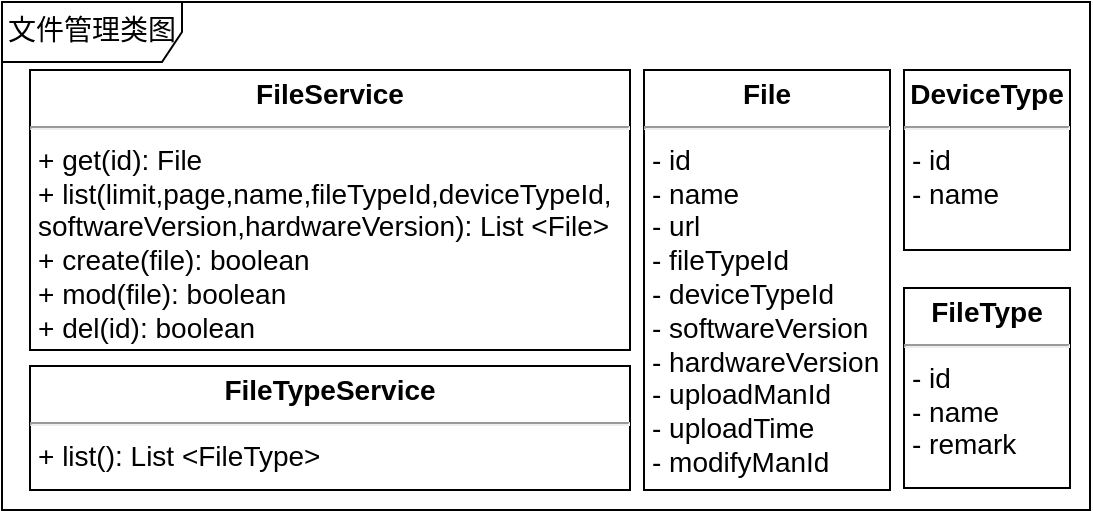 <mxfile version="10.6.7" type="github"><diagram id="gnV-GOPfLrobz5uMPDvQ" name="ÃÂ§ÃÂ¬ÃÂ¬ 1 ÃÂ©ÃÂ¡ÃÂµ"><mxGraphModel dx="1007" dy="579" grid="1" gridSize="10" guides="1" tooltips="1" connect="1" arrows="1" fold="1" page="1" pageScale="1" pageWidth="850" pageHeight="1100" math="0" shadow="0"><root><mxCell id="0"/><mxCell id="1" parent="0"/><mxCell id="2KOzH4CsE0ct0_GWBmL0-1" value="文件管理类图" style="shape=umlFrame;whiteSpace=wrap;html=1;rounded=0;shadow=0;comic=0;labelBackgroundColor=none;strokeColor=#000000;strokeWidth=1;fillColor=#ffffff;fontFamily=Verdana;fontSize=14;fontColor=#000000;align=center;width=90;height=30;" parent="1" vertex="1"><mxGeometry x="46" y="56" width="544" height="254" as="geometry"/></mxCell><mxCell id="2KOzH4CsE0ct0_GWBmL0-2" value="&lt;p style=&quot;margin: 4px 0px 0px ; text-align: center ; font-size: 14px&quot;&gt;&lt;b&gt;FileService&lt;/b&gt;&lt;/p&gt;&lt;hr style=&quot;font-size: 14px&quot;&gt;&lt;p style=&quot;margin: 0px 0px 0px 4px ; font-size: 14px&quot;&gt;+ get(id): File&lt;/p&gt;&lt;p style=&quot;margin: 0px 0px 0px 4px ; font-size: 14px&quot;&gt;+ list(&lt;span&gt;limit&lt;/span&gt;&lt;span&gt;,&lt;/span&gt;&lt;span&gt;page&lt;/span&gt;&lt;span&gt;,&lt;/span&gt;&lt;span&gt;name&lt;/span&gt;&lt;span&gt;,&lt;/span&gt;&lt;span&gt;fileTypeId&lt;/span&gt;&lt;span&gt;,&lt;/span&gt;&lt;span&gt;deviceTypeId&lt;/span&gt;&lt;span&gt;,&lt;/span&gt;&lt;/p&gt;&lt;p style=&quot;margin: 0px 0px 0px 4px ; font-size: 14px&quot;&gt;&lt;span&gt;softwareVersion&lt;/span&gt;&lt;span&gt;,&lt;/span&gt;&lt;span&gt;hardwareVersion&lt;/span&gt;&lt;span&gt;): List &amp;lt;File&amp;gt;&lt;/span&gt;&lt;/p&gt;&lt;p style=&quot;margin: 0px 0px 0px 4px ; font-size: 14px&quot;&gt;+ create(file): boolean&lt;/p&gt;&lt;p style=&quot;margin: 0px 0px 0px 4px ; font-size: 14px&quot;&gt;+ mod(file): boolean&amp;nbsp;&lt;/p&gt;&lt;p style=&quot;margin: 0px 0px 0px 4px ; font-size: 14px&quot;&gt;+ del(id): boolean&lt;/p&gt;" style="verticalAlign=top;align=left;overflow=fill;fontSize=14;fontFamily=Helvetica;html=1;" parent="1" vertex="1"><mxGeometry x="60" y="90" width="300" height="140" as="geometry"/></mxCell><mxCell id="kRoeJmcZswXiqJmZhXYh-1" value="&lt;p style=&quot;margin: 4px 0px 0px ; text-align: center ; font-size: 14px&quot;&gt;&lt;b&gt;File&lt;/b&gt;&lt;br&gt;&lt;/p&gt;&lt;hr style=&quot;font-size: 14px&quot;&gt;&lt;p style=&quot;margin: 0px 0px 0px 4px ; font-size: 14px&quot;&gt;- id&lt;/p&gt;&lt;p style=&quot;margin: 0px 0px 0px 4px ; font-size: 14px&quot;&gt;- name&lt;/p&gt;&lt;p style=&quot;margin: 0px 0px 0px 4px ; font-size: 14px&quot;&gt;- url&lt;/p&gt;&lt;p style=&quot;margin: 0px 0px 0px 4px ; font-size: 14px&quot;&gt;- fileTypeId&lt;/p&gt;&lt;p style=&quot;margin: 0px 0px 0px 4px ; font-size: 14px&quot;&gt;- deviceTypeId&lt;/p&gt;&lt;p style=&quot;margin: 0px 0px 0px 4px ; font-size: 14px&quot;&gt;- softwareVersion&lt;/p&gt;&lt;p style=&quot;margin: 0px 0px 0px 4px ; font-size: 14px&quot;&gt;- hardwareVersion&lt;/p&gt;&lt;p style=&quot;margin: 0px 0px 0px 4px ; font-size: 14px&quot;&gt;- uploadManId&lt;/p&gt;&lt;p style=&quot;margin: 0px 0px 0px 4px ; font-size: 14px&quot;&gt;- uploadTime&lt;/p&gt;&lt;p style=&quot;margin: 0px 0px 0px 4px ; font-size: 14px&quot;&gt;- modifyManId&lt;/p&gt;&lt;br&gt;" style="verticalAlign=top;align=left;overflow=fill;fontSize=14;fontFamily=Helvetica;html=1;" parent="1" vertex="1"><mxGeometry x="367" y="90" width="123" height="210" as="geometry"/></mxCell><mxCell id="kRoeJmcZswXiqJmZhXYh-2" value="&lt;p style=&quot;margin: 4px 0px 0px ; text-align: center ; font-size: 14px&quot;&gt;&lt;b&gt;FileType&lt;/b&gt;&lt;br&gt;&lt;/p&gt;&lt;hr style=&quot;font-size: 14px&quot;&gt;&lt;p style=&quot;margin: 0px 0px 0px 4px ; font-size: 14px&quot;&gt;- id&lt;/p&gt;&lt;p style=&quot;margin: 0px 0px 0px 4px ; font-size: 14px&quot;&gt;- name&lt;/p&gt;&lt;p style=&quot;margin: 0px 0px 0px 4px ; font-size: 14px&quot;&gt;- remark&lt;/p&gt;&lt;p style=&quot;margin: 0px 0px 0px 4px ; font-size: 14px&quot;&gt;&lt;br&gt;&lt;/p&gt;" style="verticalAlign=top;align=left;overflow=fill;fontSize=14;fontFamily=Helvetica;html=1;" parent="1" vertex="1"><mxGeometry x="497" y="199" width="83" height="100" as="geometry"/></mxCell><mxCell id="djJtlZH3CovLXxsH2dMI-1" value="&lt;p style=&quot;margin: 4px 0px 0px ; text-align: center ; font-size: 14px&quot;&gt;&lt;b&gt;FileTypeService&lt;/b&gt;&lt;/p&gt;&lt;hr style=&quot;font-size: 14px&quot;&gt;&lt;p style=&quot;margin: 0px 0px 0px 4px ; font-size: 14px&quot;&gt;+ list(): List &amp;lt;FileType&amp;gt;&lt;br&gt;&lt;/p&gt;" style="verticalAlign=top;align=left;overflow=fill;fontSize=14;fontFamily=Helvetica;html=1;" vertex="1" parent="1"><mxGeometry x="60" y="238" width="300" height="62" as="geometry"/></mxCell><mxCell id="djJtlZH3CovLXxsH2dMI-2" value="&lt;p style=&quot;margin: 4px 0px 0px ; text-align: center ; font-size: 14px&quot;&gt;&lt;b&gt;DeviceType&lt;/b&gt;&lt;br&gt;&lt;/p&gt;&lt;hr style=&quot;font-size: 14px&quot;&gt;&lt;p style=&quot;margin: 0px 0px 0px 4px ; font-size: 14px&quot;&gt;- id&lt;/p&gt;&lt;p style=&quot;margin: 0px 0px 0px 4px ; font-size: 14px&quot;&gt;- name&lt;/p&gt;&lt;p style=&quot;margin: 0px 0px 0px 4px ; font-size: 14px&quot;&gt;&lt;br&gt;&lt;/p&gt;" style="verticalAlign=top;align=left;overflow=fill;fontSize=14;fontFamily=Helvetica;html=1;" vertex="1" parent="1"><mxGeometry x="497" y="90" width="83" height="90" as="geometry"/></mxCell></root></mxGraphModel></diagram></mxfile>